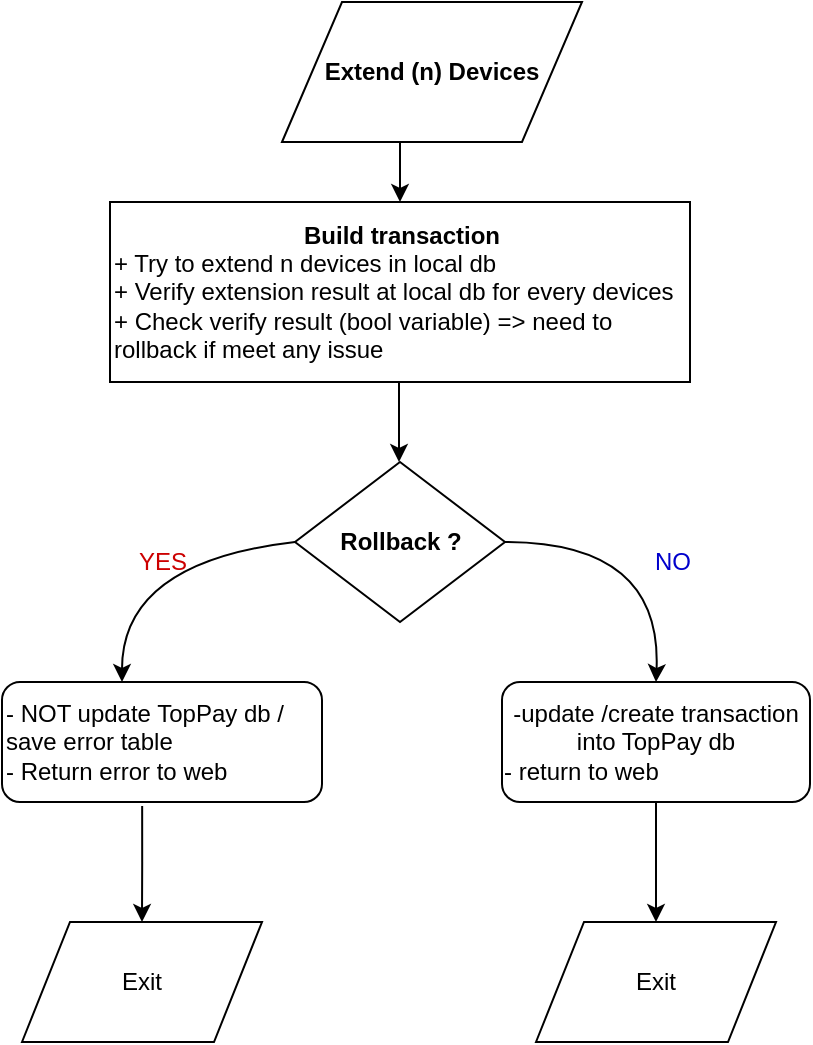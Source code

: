 <mxfile version="12.7.4" type="github">
  <diagram id="p6rKzx0xfmjVV4MkVG9j" name="Page-1">
    <mxGraphModel dx="504" dy="438" grid="1" gridSize="10" guides="1" tooltips="1" connect="1" arrows="1" fold="1" page="1" pageScale="1" pageWidth="827" pageHeight="1169" math="0" shadow="0">
      <root>
        <mxCell id="0" />
        <mxCell id="1" parent="0" />
        <mxCell id="T-RGAyeo8uILWecWjB98-1" value="Extend (n) Devices" style="shape=parallelogram;perimeter=parallelogramPerimeter;whiteSpace=wrap;html=1;fontStyle=1" vertex="1" parent="1">
          <mxGeometry x="210" y="60" width="150" height="70" as="geometry" />
        </mxCell>
        <mxCell id="T-RGAyeo8uILWecWjB98-2" value="&lt;div style=&quot;text-align: center&quot;&gt;&lt;span&gt;Build transaction&lt;/span&gt;&lt;/div&gt;&lt;span style=&quot;font-weight: normal&quot;&gt;+ Try to extend n devices in local db&amp;nbsp;&lt;br&gt;+ Verify extension result at local db for every devices&lt;br&gt;+ Check verify result (bool variable) =&amp;gt; need to rollback if meet any issue&lt;/span&gt;" style="rounded=0;whiteSpace=wrap;html=1;fontStyle=1;align=left;" vertex="1" parent="1">
          <mxGeometry x="124" y="160" width="290" height="90" as="geometry" />
        </mxCell>
        <mxCell id="T-RGAyeo8uILWecWjB98-5" value="Rollback ?" style="rhombus;whiteSpace=wrap;html=1;fontStyle=1" vertex="1" parent="1">
          <mxGeometry x="216.5" y="290" width="105" height="80" as="geometry" />
        </mxCell>
        <mxCell id="T-RGAyeo8uILWecWjB98-6" value="" style="endArrow=classic;html=1;entryX=0.5;entryY=0;entryDx=0;entryDy=0;" edge="1" parent="1" target="T-RGAyeo8uILWecWjB98-2">
          <mxGeometry width="50" height="50" relative="1" as="geometry">
            <mxPoint x="269" y="130" as="sourcePoint" />
            <mxPoint x="320" y="130" as="targetPoint" />
          </mxGeometry>
        </mxCell>
        <mxCell id="T-RGAyeo8uILWecWjB98-7" value="" style="endArrow=classic;html=1;exitX=0.5;exitY=1;exitDx=0;exitDy=0;entryX=0.5;entryY=0;entryDx=0;entryDy=0;" edge="1" parent="1">
          <mxGeometry width="50" height="50" relative="1" as="geometry">
            <mxPoint x="268.5" y="250" as="sourcePoint" />
            <mxPoint x="268.5" y="290" as="targetPoint" />
          </mxGeometry>
        </mxCell>
        <mxCell id="T-RGAyeo8uILWecWjB98-8" value="- NOT update TopPay db / save error table&lt;br&gt;- Return error to web" style="rounded=1;whiteSpace=wrap;html=1;align=left;" vertex="1" parent="1">
          <mxGeometry x="70" y="400" width="160" height="60" as="geometry" />
        </mxCell>
        <mxCell id="T-RGAyeo8uILWecWjB98-9" value="-update /create transaction into TopPay db&lt;br&gt;&lt;div style=&quot;text-align: left&quot;&gt;&lt;span&gt;- return to web&lt;/span&gt;&lt;/div&gt;" style="rounded=1;whiteSpace=wrap;html=1;" vertex="1" parent="1">
          <mxGeometry x="320" y="400" width="154" height="60" as="geometry" />
        </mxCell>
        <mxCell id="T-RGAyeo8uILWecWjB98-10" value="" style="curved=1;endArrow=classic;html=1;exitX=0;exitY=0.5;exitDx=0;exitDy=0;" edge="1" parent="1" source="T-RGAyeo8uILWecWjB98-5">
          <mxGeometry width="50" height="50" relative="1" as="geometry">
            <mxPoint x="250" y="460" as="sourcePoint" />
            <mxPoint x="130" y="400" as="targetPoint" />
            <Array as="points">
              <mxPoint x="130" y="340" />
            </Array>
          </mxGeometry>
        </mxCell>
        <mxCell id="T-RGAyeo8uILWecWjB98-11" value="" style="curved=1;endArrow=classic;html=1;exitX=1;exitY=0.5;exitDx=0;exitDy=0;entryX=0.5;entryY=0;entryDx=0;entryDy=0;" edge="1" parent="1" source="T-RGAyeo8uILWecWjB98-5" target="T-RGAyeo8uILWecWjB98-9">
          <mxGeometry width="50" height="50" relative="1" as="geometry">
            <mxPoint x="226.5" y="340" as="sourcePoint" />
            <mxPoint x="420" y="390" as="targetPoint" />
            <Array as="points">
              <mxPoint x="400" y="330" />
            </Array>
          </mxGeometry>
        </mxCell>
        <mxCell id="T-RGAyeo8uILWecWjB98-12" value="YES&lt;br&gt;" style="text;html=1;align=center;verticalAlign=middle;resizable=0;points=[];autosize=1;fontColor=#CC0000;" vertex="1" parent="1">
          <mxGeometry x="130" y="330" width="40" height="20" as="geometry" />
        </mxCell>
        <mxCell id="T-RGAyeo8uILWecWjB98-13" value="NO&lt;br&gt;" style="text;html=1;align=center;verticalAlign=middle;resizable=0;points=[];autosize=1;fontColor=#0000CC;labelBorderColor=none;" vertex="1" parent="1">
          <mxGeometry x="390" y="330" width="30" height="20" as="geometry" />
        </mxCell>
        <mxCell id="T-RGAyeo8uILWecWjB98-16" value="Exit" style="shape=parallelogram;perimeter=parallelogramPerimeter;whiteSpace=wrap;html=1;" vertex="1" parent="1">
          <mxGeometry x="80" y="520" width="120" height="60" as="geometry" />
        </mxCell>
        <mxCell id="T-RGAyeo8uILWecWjB98-17" value="Exit" style="shape=parallelogram;perimeter=parallelogramPerimeter;whiteSpace=wrap;html=1;" vertex="1" parent="1">
          <mxGeometry x="337" y="520" width="120" height="60" as="geometry" />
        </mxCell>
        <mxCell id="T-RGAyeo8uILWecWjB98-19" value="" style="edgeStyle=orthogonalEdgeStyle;rounded=0;orthogonalLoop=1;jettySize=auto;html=1;entryX=0.5;entryY=0;entryDx=0;entryDy=0;exitX=0.438;exitY=1.033;exitDx=0;exitDy=0;exitPerimeter=0;" edge="1" parent="1" source="T-RGAyeo8uILWecWjB98-8" target="T-RGAyeo8uILWecWjB98-16">
          <mxGeometry relative="1" as="geometry">
            <mxPoint x="220" y="490" as="sourcePoint" />
            <mxPoint x="279" y="260" as="targetPoint" />
          </mxGeometry>
        </mxCell>
        <mxCell id="T-RGAyeo8uILWecWjB98-20" value="" style="edgeStyle=orthogonalEdgeStyle;rounded=0;orthogonalLoop=1;jettySize=auto;html=1;entryX=0.5;entryY=0;entryDx=0;entryDy=0;exitX=0.5;exitY=1;exitDx=0;exitDy=0;" edge="1" parent="1" source="T-RGAyeo8uILWecWjB98-9" target="T-RGAyeo8uILWecWjB98-17">
          <mxGeometry relative="1" as="geometry">
            <mxPoint x="150.08" y="471.98" as="sourcePoint" />
            <mxPoint x="150" y="530" as="targetPoint" />
          </mxGeometry>
        </mxCell>
      </root>
    </mxGraphModel>
  </diagram>
</mxfile>
